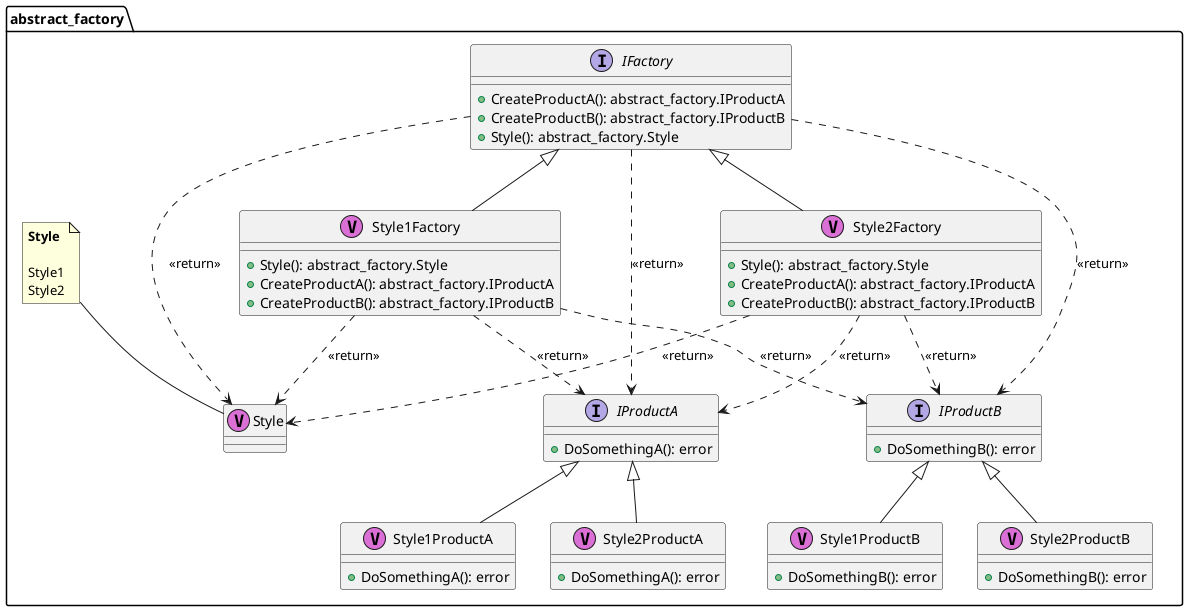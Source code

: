 @startuml

package "abstract_factory" {
	interface "IFactory" as abstract_factory.IFactory {
		+CreateProductA(): abstract_factory.IProductA
		+CreateProductB(): abstract_factory.IProductB
		+Style(): abstract_factory.Style
	}
}


	abstract_factory.IFactory ..> abstract_factory.IProductA : <<return>> 
	abstract_factory.IFactory ..> abstract_factory.IProductB : <<return>> 
	abstract_factory.IFactory ..> abstract_factory.Style : <<return>> 

package "abstract_factory" {
	interface "IProductA" as abstract_factory.IProductA {
		+DoSomethingA(): error
	}
}



package "abstract_factory" {
	interface "IProductB" as abstract_factory.IProductB {
		+DoSomethingB(): error
	}
}



package "abstract_factory" {
	class "Style" as abstract_factory.Style <<V,Orchid>>
}



package "abstract_factory" {
	class "Style1Factory" as abstract_factory.Style1Factory <<V,Orchid>> {
		+Style(): abstract_factory.Style
		+CreateProductA(): abstract_factory.IProductA
		+CreateProductB(): abstract_factory.IProductB
	}
}


	abstract_factory.Style1Factory ..> abstract_factory.Style : <<return>> 
	abstract_factory.Style1Factory ..> abstract_factory.IProductA : <<return>> 
	abstract_factory.Style1Factory ..> abstract_factory.IProductB : <<return>> 

package "abstract_factory" {
	class "Style1ProductA" as abstract_factory.Style1ProductA <<V,Orchid>> {
		+DoSomethingA(): error
	}
}



package "abstract_factory" {
	class "Style1ProductB" as abstract_factory.Style1ProductB <<V,Orchid>> {
		+DoSomethingB(): error
	}
}



package "abstract_factory" {
	class "Style2Factory" as abstract_factory.Style2Factory <<V,Orchid>> {
		+Style(): abstract_factory.Style
		+CreateProductA(): abstract_factory.IProductA
		+CreateProductB(): abstract_factory.IProductB
	}
}


	abstract_factory.Style2Factory ..> abstract_factory.Style : <<return>> 
	abstract_factory.Style2Factory ..> abstract_factory.IProductA : <<return>> 
	abstract_factory.Style2Factory ..> abstract_factory.IProductB : <<return>> 

package "abstract_factory" {
	class "Style2ProductA" as abstract_factory.Style2ProductA <<V,Orchid>> {
		+DoSomethingA(): error
	}
}



package "abstract_factory" {
	class "Style2ProductB" as abstract_factory.Style2ProductB <<V,Orchid>> {
		+DoSomethingB(): error
	}
}



	abstract_factory.Style1Factory -up-|> abstract_factory.IFactory
	abstract_factory.Style1ProductA -up-|> abstract_factory.IProductA
	abstract_factory.Style1ProductB -up-|> abstract_factory.IProductB
	abstract_factory.Style2Factory -up-|> abstract_factory.IFactory
	abstract_factory.Style2ProductA -up-|> abstract_factory.IProductA
	abstract_factory.Style2ProductB -up-|> abstract_factory.IProductB

package "abstract_factory" {
	note as N_abstract_factory_Style
		<b>Style</b>

		Style1
		Style2
	end note
}
N_abstract_factory_Style --> abstract_factory.Style

@enduml
